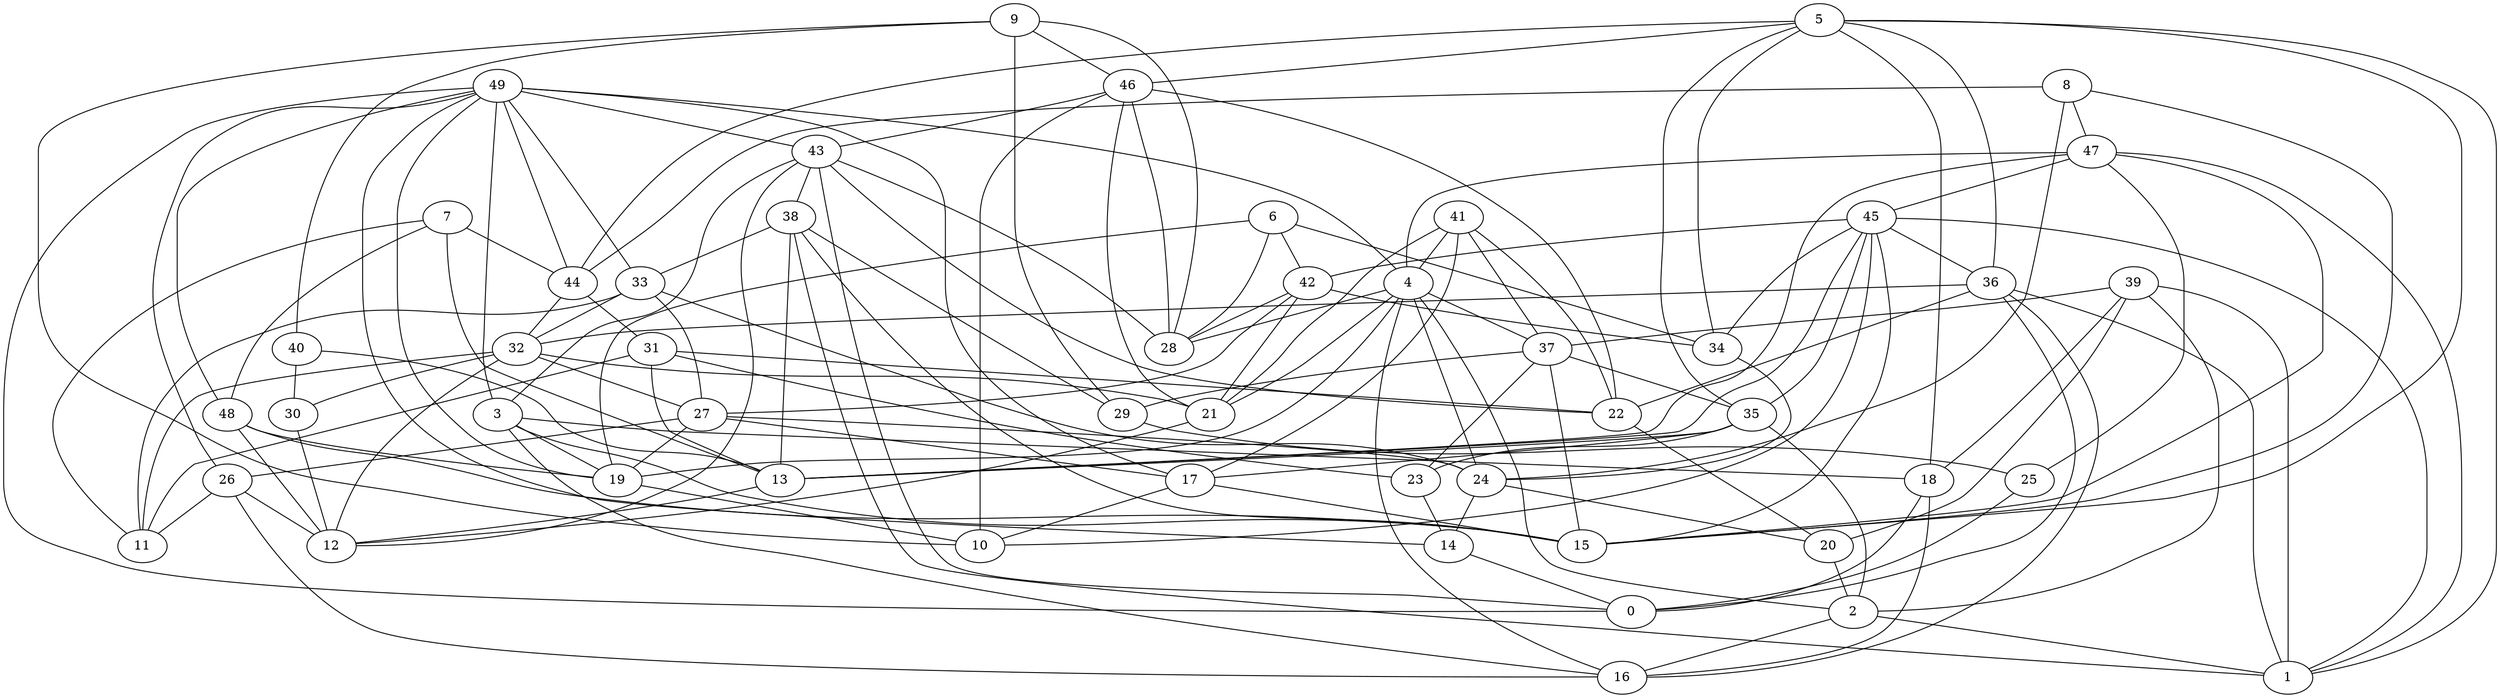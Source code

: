 digraph GG_graph {

subgraph G_graph {
edge [color = black]
"42" -> "21" [dir = none]
"42" -> "34" [dir = none]
"42" -> "28" [dir = none]
"42" -> "27" [dir = none]
"49" -> "43" [dir = none]
"49" -> "19" [dir = none]
"49" -> "14" [dir = none]
"49" -> "33" [dir = none]
"49" -> "44" [dir = none]
"23" -> "14" [dir = none]
"21" -> "12" [dir = none]
"46" -> "43" [dir = none]
"46" -> "28" [dir = none]
"46" -> "21" [dir = none]
"9" -> "40" [dir = none]
"9" -> "29" [dir = none]
"9" -> "10" [dir = none]
"9" -> "46" [dir = none]
"9" -> "28" [dir = none]
"38" -> "33" [dir = none]
"38" -> "29" [dir = none]
"38" -> "15" [dir = none]
"38" -> "1" [dir = none]
"29" -> "25" [dir = none]
"19" -> "10" [dir = none]
"41" -> "4" [dir = none]
"41" -> "17" [dir = none]
"41" -> "37" [dir = none]
"37" -> "35" [dir = none]
"32" -> "12" [dir = none]
"32" -> "30" [dir = none]
"32" -> "27" [dir = none]
"26" -> "12" [dir = none]
"26" -> "11" [dir = none]
"34" -> "24" [dir = none]
"39" -> "20" [dir = none]
"39" -> "18" [dir = none]
"39" -> "1" [dir = none]
"18" -> "16" [dir = none]
"48" -> "19" [dir = none]
"48" -> "15" [dir = none]
"24" -> "14" [dir = none]
"22" -> "20" [dir = none]
"36" -> "22" [dir = none]
"36" -> "0" [dir = none]
"36" -> "32" [dir = none]
"31" -> "13" [dir = none]
"31" -> "22" [dir = none]
"4" -> "16" [dir = none]
"4" -> "37" [dir = none]
"4" -> "24" [dir = none]
"4" -> "28" [dir = none]
"4" -> "19" [dir = none]
"4" -> "2" [dir = none]
"47" -> "25" [dir = none]
"47" -> "1" [dir = none]
"47" -> "4" [dir = none]
"44" -> "32" [dir = none]
"13" -> "12" [dir = none]
"40" -> "30" [dir = none]
"17" -> "15" [dir = none]
"7" -> "11" [dir = none]
"7" -> "48" [dir = none]
"6" -> "28" [dir = none]
"6" -> "42" [dir = none]
"45" -> "13" [dir = none]
"45" -> "1" [dir = none]
"45" -> "10" [dir = none]
"45" -> "42" [dir = none]
"45" -> "36" [dir = none]
"45" -> "35" [dir = none]
"45" -> "34" [dir = none]
"3" -> "15" [dir = none]
"3" -> "16" [dir = none]
"30" -> "12" [dir = none]
"2" -> "1" [dir = none]
"25" -> "0" [dir = none]
"8" -> "47" [dir = none]
"8" -> "15" [dir = none]
"33" -> "11" [dir = none]
"33" -> "24" [dir = none]
"33" -> "27" [dir = none]
"35" -> "17" [dir = none]
"35" -> "2" [dir = none]
"35" -> "23" [dir = none]
"27" -> "26" [dir = none]
"27" -> "24" [dir = none]
"5" -> "15" [dir = none]
"5" -> "36" [dir = none]
"5" -> "44" [dir = none]
"5" -> "46" [dir = none]
"5" -> "1" [dir = none]
"5" -> "18" [dir = none]
"43" -> "28" [dir = none]
"43" -> "38" [dir = none]
"43" -> "12" [dir = none]
"43" -> "22" [dir = none]
"43" -> "3" [dir = none]
"20" -> "2" [dir = none]
"18" -> "0" [dir = none]
"49" -> "48" [dir = none]
"31" -> "11" [dir = none]
"37" -> "15" [dir = none]
"39" -> "2" [dir = none]
"26" -> "16" [dir = none]
"36" -> "16" [dir = none]
"7" -> "44" [dir = none]
"49" -> "0" [dir = none]
"48" -> "12" [dir = none]
"46" -> "10" [dir = none]
"49" -> "3" [dir = none]
"24" -> "20" [dir = none]
"3" -> "19" [dir = none]
"27" -> "19" [dir = none]
"38" -> "13" [dir = none]
"35" -> "13" [dir = none]
"17" -> "10" [dir = none]
"40" -> "13" [dir = none]
"4" -> "21" [dir = none]
"47" -> "13" [dir = none]
"5" -> "34" [dir = none]
"31" -> "23" [dir = none]
"8" -> "44" [dir = none]
"46" -> "22" [dir = none]
"37" -> "29" [dir = none]
"8" -> "24" [dir = none]
"5" -> "35" [dir = none]
"33" -> "32" [dir = none]
"7" -> "13" [dir = none]
"32" -> "11" [dir = none]
"39" -> "37" [dir = none]
"6" -> "19" [dir = none]
"6" -> "34" [dir = none]
"45" -> "15" [dir = none]
"37" -> "23" [dir = none]
"49" -> "26" [dir = none]
"32" -> "21" [dir = none]
"49" -> "17" [dir = none]
"2" -> "16" [dir = none]
"3" -> "18" [dir = none]
"44" -> "31" [dir = none]
"41" -> "21" [dir = none]
"47" -> "15" [dir = none]
"36" -> "1" [dir = none]
"27" -> "17" [dir = none]
"49" -> "4" [dir = none]
"47" -> "45" [dir = none]
"41" -> "22" [dir = none]
"43" -> "0" [dir = none]
"14" -> "0" [dir = none]
}

}
